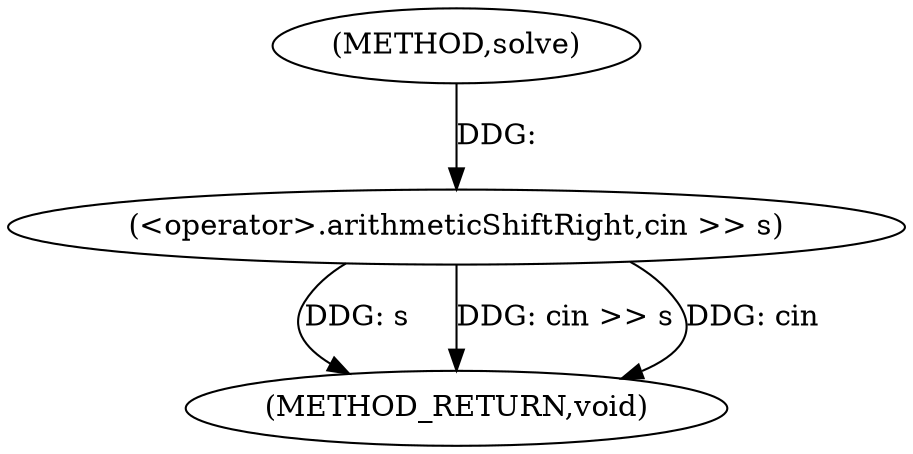 digraph "solve" {  
"1000103" [label = "(METHOD,solve)" ]
"1000109" [label = "(METHOD_RETURN,void)" ]
"1000106" [label = "(<operator>.arithmeticShiftRight,cin >> s)" ]
  "1000106" -> "1000109"  [ label = "DDG: s"] 
  "1000106" -> "1000109"  [ label = "DDG: cin >> s"] 
  "1000106" -> "1000109"  [ label = "DDG: cin"] 
  "1000103" -> "1000106"  [ label = "DDG: "] 
}
